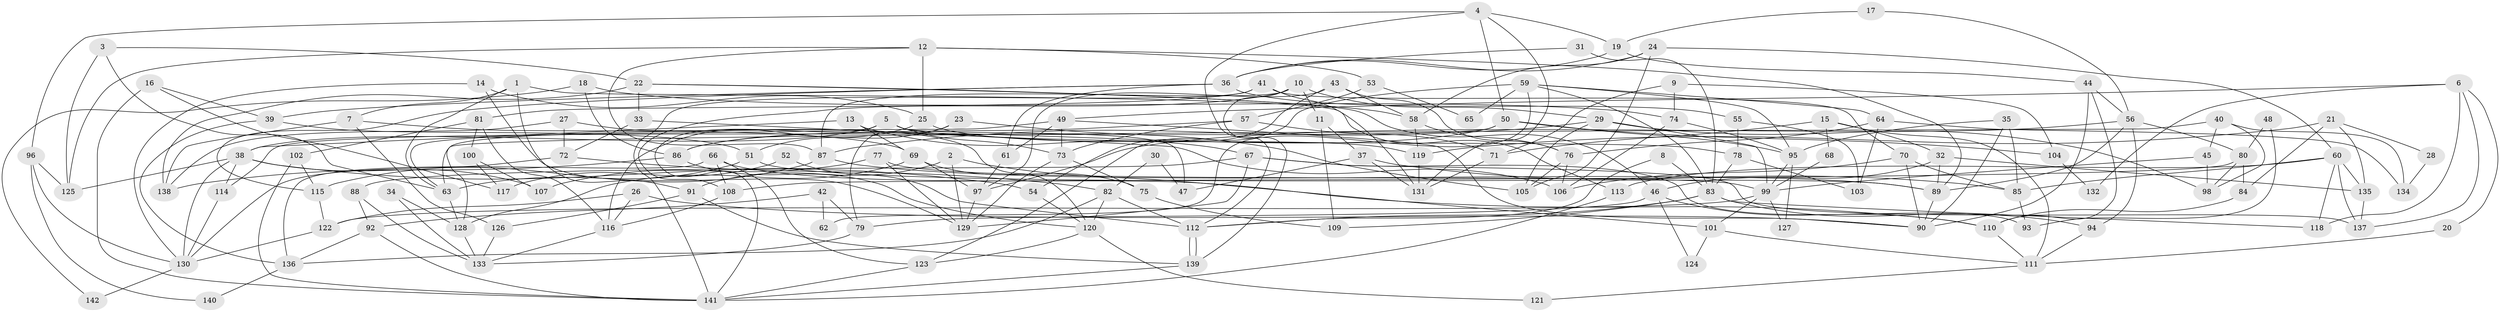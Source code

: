 // coarse degree distribution, {12: 0.011627906976744186, 3: 0.2441860465116279, 10: 0.03488372093023256, 6: 0.10465116279069768, 15: 0.011627906976744186, 5: 0.11627906976744186, 14: 0.011627906976744186, 7: 0.03488372093023256, 13: 0.023255813953488372, 4: 0.22093023255813954, 11: 0.011627906976744186, 9: 0.023255813953488372, 2: 0.12790697674418605, 8: 0.023255813953488372}
// Generated by graph-tools (version 1.1) at 2025/51/03/04/25 22:51:11]
// undirected, 142 vertices, 284 edges
graph export_dot {
  node [color=gray90,style=filled];
  1;
  2;
  3;
  4;
  5;
  6;
  7;
  8;
  9;
  10;
  11;
  12;
  13;
  14;
  15;
  16;
  17;
  18;
  19;
  20;
  21;
  22;
  23;
  24;
  25;
  26;
  27;
  28;
  29;
  30;
  31;
  32;
  33;
  34;
  35;
  36;
  37;
  38;
  39;
  40;
  41;
  42;
  43;
  44;
  45;
  46;
  47;
  48;
  49;
  50;
  51;
  52;
  53;
  54;
  55;
  56;
  57;
  58;
  59;
  60;
  61;
  62;
  63;
  64;
  65;
  66;
  67;
  68;
  69;
  70;
  71;
  72;
  73;
  74;
  75;
  76;
  77;
  78;
  79;
  80;
  81;
  82;
  83;
  84;
  85;
  86;
  87;
  88;
  89;
  90;
  91;
  92;
  93;
  94;
  95;
  96;
  97;
  98;
  99;
  100;
  101;
  102;
  103;
  104;
  105;
  106;
  107;
  108;
  109;
  110;
  111;
  112;
  113;
  114;
  115;
  116;
  117;
  118;
  119;
  120;
  121;
  122;
  123;
  124;
  125;
  126;
  127;
  128;
  129;
  130;
  131;
  132;
  133;
  134;
  135;
  136;
  137;
  138;
  139;
  140;
  141;
  142;
  1 -- 91;
  1 -- 7;
  1 -- 63;
  1 -- 113;
  2 -- 91;
  2 -- 129;
  2 -- 101;
  3 -- 22;
  3 -- 63;
  3 -- 125;
  4 -- 19;
  4 -- 50;
  4 -- 96;
  4 -- 112;
  4 -- 131;
  5 -- 73;
  5 -- 63;
  5 -- 38;
  5 -- 47;
  5 -- 78;
  5 -- 141;
  6 -- 118;
  6 -- 137;
  6 -- 20;
  6 -- 49;
  6 -- 132;
  7 -- 138;
  7 -- 69;
  7 -- 126;
  8 -- 112;
  8 -- 83;
  9 -- 71;
  9 -- 74;
  9 -- 104;
  10 -- 29;
  10 -- 87;
  10 -- 11;
  10 -- 108;
  10 -- 139;
  11 -- 37;
  11 -- 109;
  12 -- 125;
  12 -- 25;
  12 -- 53;
  12 -- 87;
  12 -- 89;
  13 -- 67;
  13 -- 69;
  13 -- 38;
  14 -- 130;
  14 -- 25;
  14 -- 129;
  15 -- 32;
  15 -- 111;
  15 -- 68;
  15 -- 71;
  16 -- 141;
  16 -- 39;
  16 -- 117;
  17 -- 56;
  17 -- 19;
  18 -- 74;
  18 -- 86;
  18 -- 142;
  19 -- 36;
  19 -- 44;
  20 -- 111;
  21 -- 119;
  21 -- 135;
  21 -- 28;
  21 -- 84;
  22 -- 58;
  22 -- 138;
  22 -- 33;
  22 -- 46;
  23 -- 105;
  23 -- 51;
  23 -- 79;
  24 -- 58;
  24 -- 36;
  24 -- 60;
  24 -- 105;
  25 -- 116;
  25 -- 119;
  26 -- 90;
  26 -- 116;
  26 -- 122;
  27 -- 120;
  27 -- 72;
  27 -- 138;
  28 -- 134;
  29 -- 87;
  29 -- 99;
  29 -- 98;
  29 -- 105;
  30 -- 82;
  30 -- 47;
  31 -- 36;
  31 -- 83;
  32 -- 89;
  32 -- 46;
  32 -- 135;
  33 -- 106;
  33 -- 72;
  34 -- 133;
  34 -- 128;
  35 -- 95;
  35 -- 90;
  35 -- 85;
  36 -- 61;
  36 -- 115;
  36 -- 39;
  36 -- 55;
  37 -- 131;
  37 -- 85;
  37 -- 47;
  38 -- 54;
  38 -- 107;
  38 -- 114;
  38 -- 125;
  38 -- 130;
  39 -- 136;
  39 -- 51;
  40 -- 98;
  40 -- 63;
  40 -- 45;
  40 -- 134;
  41 -- 141;
  41 -- 70;
  41 -- 81;
  41 -- 131;
  42 -- 92;
  42 -- 79;
  42 -- 62;
  43 -- 54;
  43 -- 76;
  43 -- 58;
  43 -- 97;
  44 -- 110;
  44 -- 56;
  44 -- 90;
  45 -- 98;
  45 -- 99;
  46 -- 110;
  46 -- 79;
  46 -- 124;
  48 -- 80;
  48 -- 93;
  49 -- 128;
  49 -- 61;
  49 -- 73;
  49 -- 90;
  50 -- 114;
  50 -- 95;
  50 -- 86;
  50 -- 104;
  51 -- 89;
  51 -- 63;
  52 -- 112;
  52 -- 117;
  53 -- 57;
  53 -- 65;
  54 -- 120;
  55 -- 78;
  55 -- 103;
  56 -- 97;
  56 -- 89;
  56 -- 80;
  56 -- 94;
  57 -- 71;
  57 -- 73;
  57 -- 86;
  58 -- 76;
  58 -- 119;
  59 -- 83;
  59 -- 123;
  59 -- 62;
  59 -- 64;
  59 -- 65;
  59 -- 95;
  60 -- 113;
  60 -- 85;
  60 -- 118;
  60 -- 135;
  60 -- 137;
  61 -- 97;
  63 -- 128;
  64 -- 103;
  64 -- 76;
  64 -- 134;
  66 -- 123;
  66 -- 108;
  66 -- 110;
  66 -- 136;
  67 -- 88;
  67 -- 137;
  67 -- 93;
  67 -- 129;
  68 -- 99;
  69 -- 128;
  69 -- 97;
  69 -- 75;
  70 -- 85;
  70 -- 90;
  70 -- 106;
  71 -- 131;
  72 -- 130;
  72 -- 82;
  73 -- 129;
  73 -- 75;
  74 -- 95;
  74 -- 106;
  75 -- 109;
  76 -- 105;
  76 -- 106;
  77 -- 129;
  77 -- 99;
  77 -- 107;
  78 -- 83;
  78 -- 103;
  79 -- 133;
  80 -- 84;
  80 -- 98;
  80 -- 108;
  81 -- 102;
  81 -- 100;
  81 -- 116;
  82 -- 112;
  82 -- 120;
  82 -- 136;
  83 -- 112;
  83 -- 109;
  83 -- 94;
  83 -- 118;
  84 -- 110;
  85 -- 93;
  86 -- 120;
  86 -- 138;
  87 -- 89;
  87 -- 115;
  88 -- 133;
  88 -- 92;
  89 -- 90;
  91 -- 139;
  91 -- 126;
  92 -- 136;
  92 -- 141;
  94 -- 111;
  95 -- 99;
  95 -- 127;
  96 -- 125;
  96 -- 130;
  96 -- 140;
  97 -- 129;
  99 -- 122;
  99 -- 101;
  99 -- 127;
  100 -- 107;
  100 -- 117;
  101 -- 111;
  101 -- 124;
  102 -- 115;
  102 -- 141;
  104 -- 132;
  108 -- 116;
  110 -- 111;
  111 -- 121;
  112 -- 139;
  112 -- 139;
  113 -- 141;
  114 -- 130;
  115 -- 122;
  116 -- 133;
  119 -- 131;
  120 -- 121;
  120 -- 123;
  122 -- 130;
  123 -- 141;
  126 -- 133;
  128 -- 133;
  130 -- 142;
  135 -- 137;
  136 -- 140;
  139 -- 141;
}
